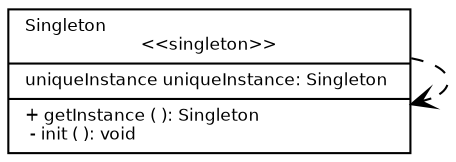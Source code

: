 strict digraph G {
    fontname = "Bitstream Vera Sans"
    fontsize = 8

    node [
    fontname = "Bitstream Vera Sans"
    fontsize = 8
    shape = "record"
    ]

    edge [
    fontname = "Bitstream Vera Sans"
    fontsize = 8
    ]
Singleton [ 
 label = " { Singleton\l\<\<singleton\>\>|uniqueInstance uniqueInstance: Singleton \l |+ getInstance ( ): Singleton \l - init ( ): void \l  
 } " 
 ]
 edge [ 
  style="dashed", arrowhead= "vee" 
 ] 
Singleton -> Singleton 

 edge [ 
  style="dashed", arrowhead= "vee" 
 ] 
Singleton -> Singleton 

 edge [ 
  style="solid", arrowhead= "vee" 
 ] 
Singleton -> Singleton 

 edge [ 
  style="dashed", arrowhead= "vee" 
 ] 

 edge [ 
  style="dashed", arrowhead= "vee" 
 ] 

 edge [ 
  style="solid", arrowhead = "normal" 
 ] 
 Singleton -> Singleton 
}